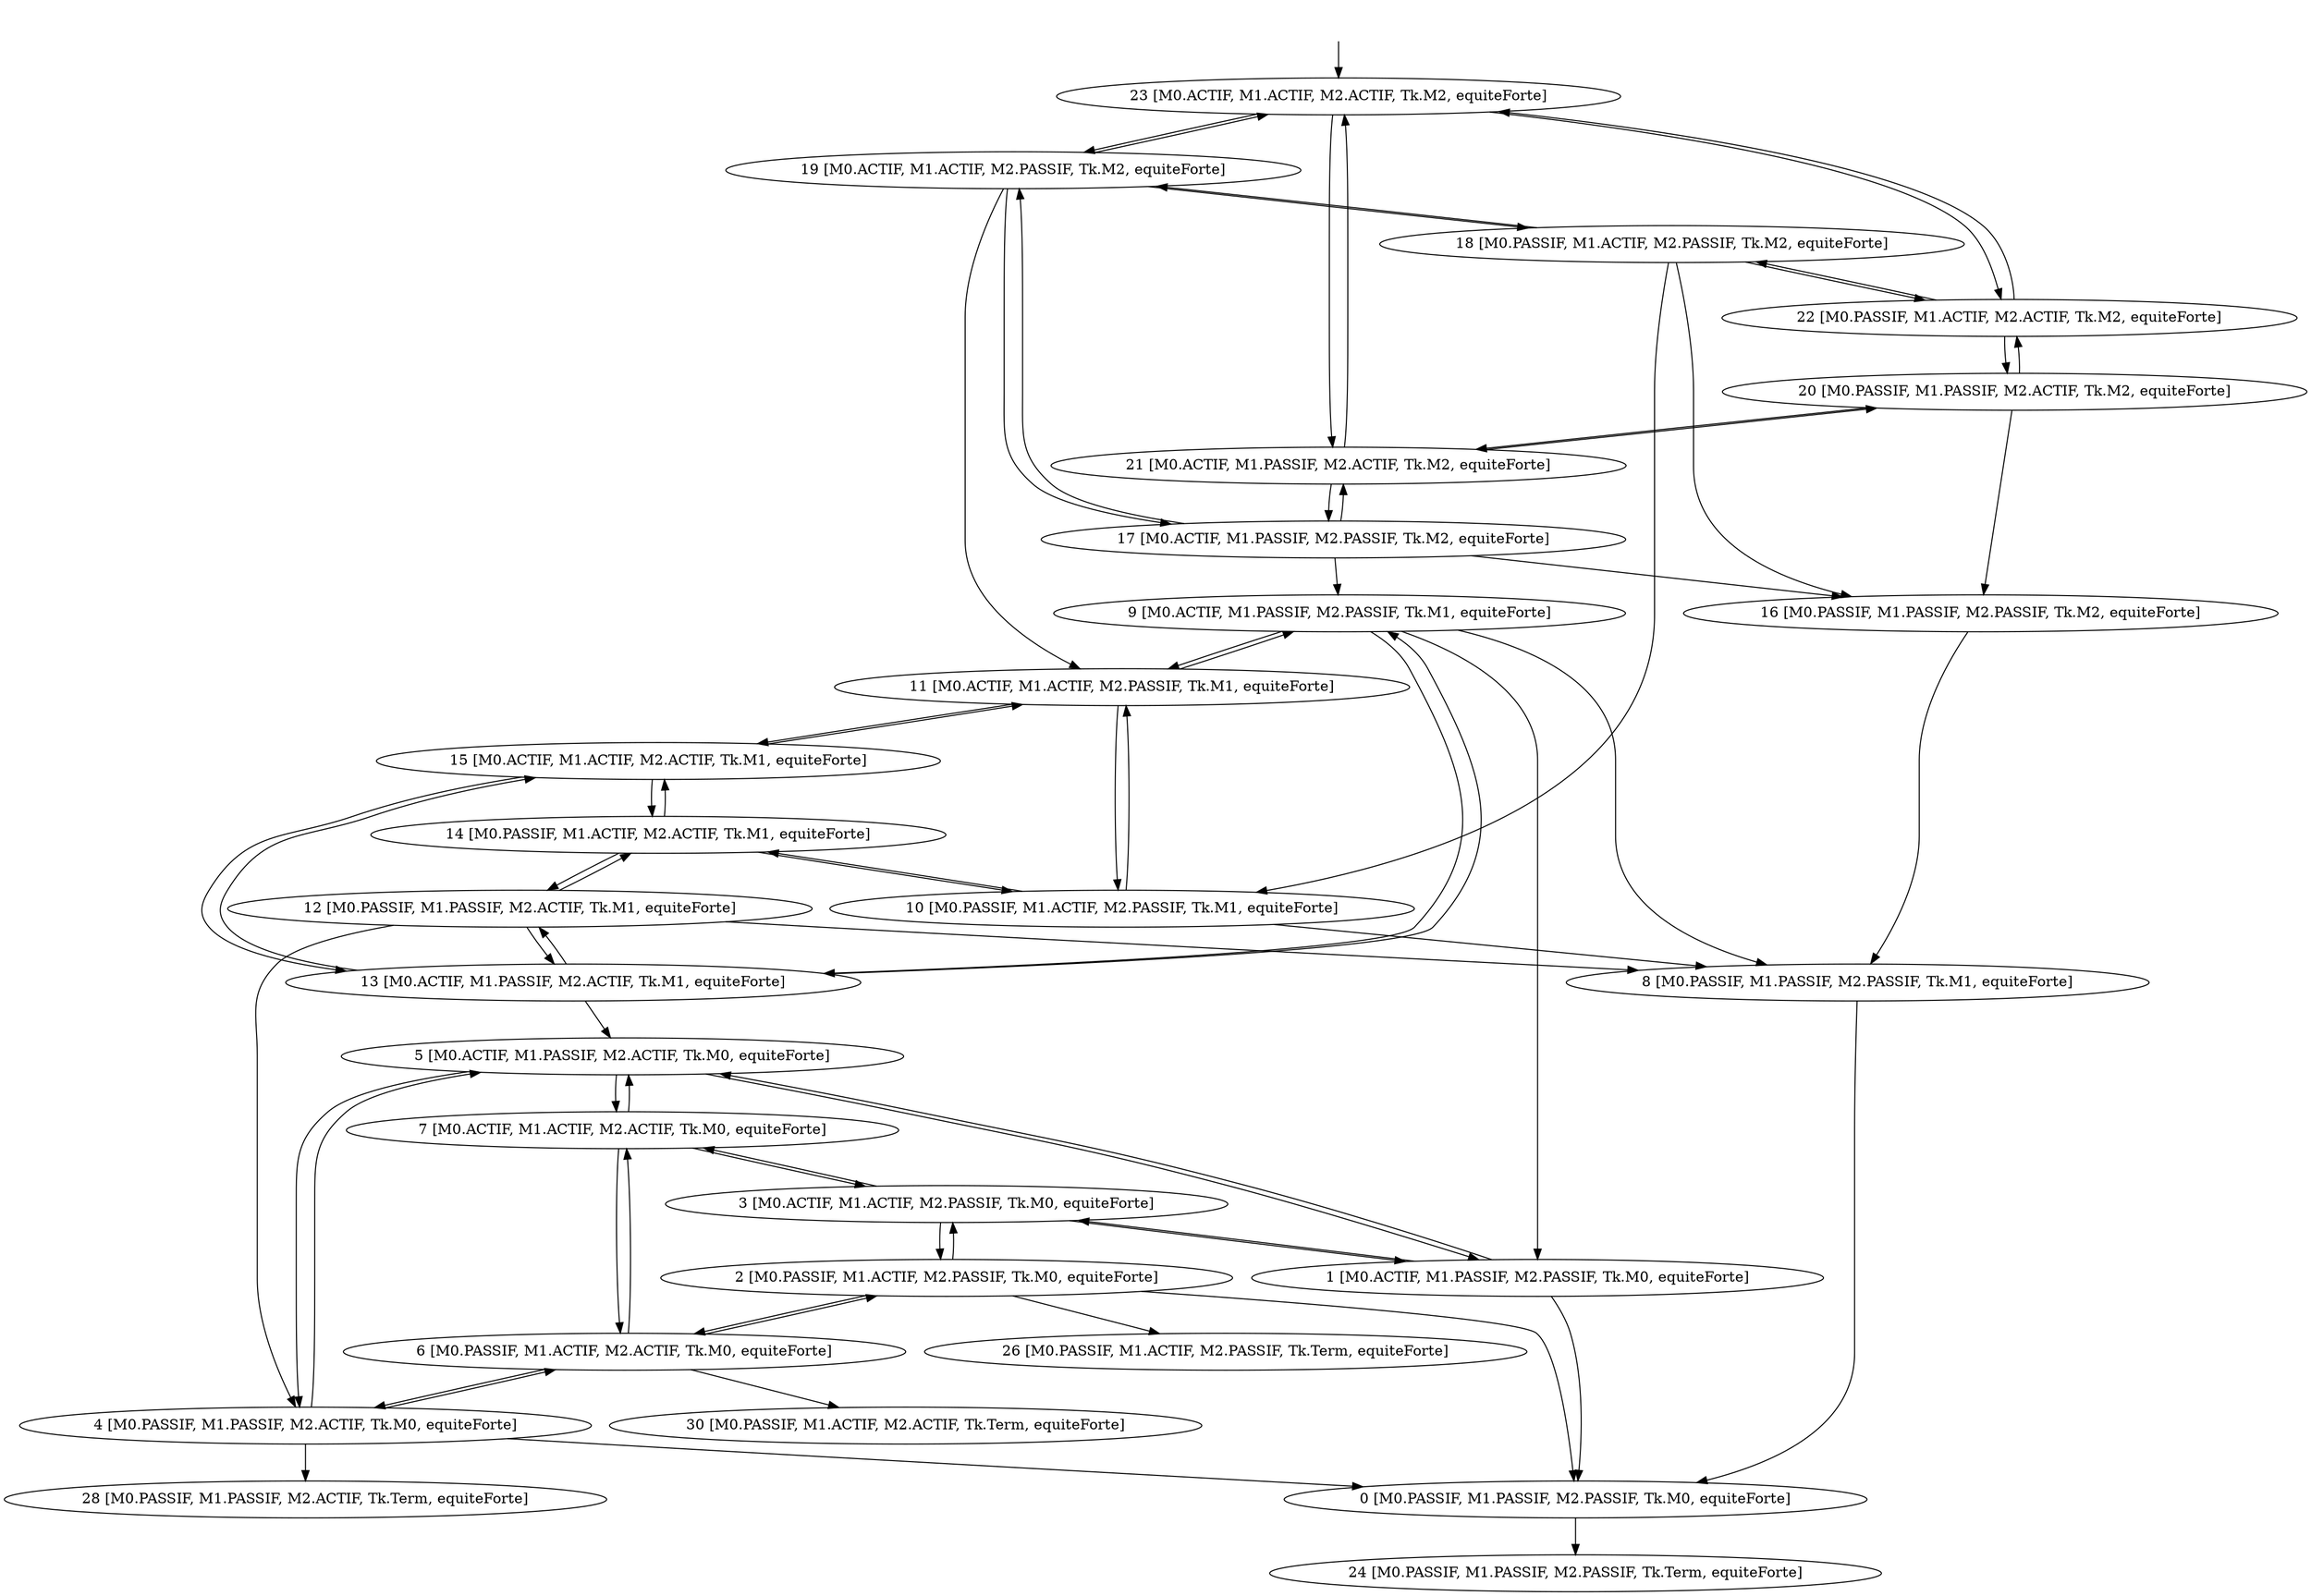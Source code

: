digraph system {
_23[label="", shape=none ];
_23->23;
7 [label= "7 [M0.ACTIF, M1.ACTIF, M2.ACTIF, Tk.M0, equiteForte]"];
15 [label= "15 [M0.ACTIF, M1.ACTIF, M2.ACTIF, Tk.M1, equiteForte]"];
23 [label= "23 [M0.ACTIF, M1.ACTIF, M2.ACTIF, Tk.M2, equiteForte]"];
3 [label= "3 [M0.ACTIF, M1.ACTIF, M2.PASSIF, Tk.M0, equiteForte]"];
11 [label= "11 [M0.ACTIF, M1.ACTIF, M2.PASSIF, Tk.M1, equiteForte]"];
19 [label= "19 [M0.ACTIF, M1.ACTIF, M2.PASSIF, Tk.M2, equiteForte]"];
5 [label= "5 [M0.ACTIF, M1.PASSIF, M2.ACTIF, Tk.M0, equiteForte]"];
13 [label= "13 [M0.ACTIF, M1.PASSIF, M2.ACTIF, Tk.M1, equiteForte]"];
21 [label= "21 [M0.ACTIF, M1.PASSIF, M2.ACTIF, Tk.M2, equiteForte]"];
1 [label= "1 [M0.ACTIF, M1.PASSIF, M2.PASSIF, Tk.M0, equiteForte]"];
9 [label= "9 [M0.ACTIF, M1.PASSIF, M2.PASSIF, Tk.M1, equiteForte]"];
17 [label= "17 [M0.ACTIF, M1.PASSIF, M2.PASSIF, Tk.M2, equiteForte]"];
6 [label= "6 [M0.PASSIF, M1.ACTIF, M2.ACTIF, Tk.M0, equiteForte]"];
14 [label= "14 [M0.PASSIF, M1.ACTIF, M2.ACTIF, Tk.M1, equiteForte]"];
22 [label= "22 [M0.PASSIF, M1.ACTIF, M2.ACTIF, Tk.M2, equiteForte]"];
30 [label= "30 [M0.PASSIF, M1.ACTIF, M2.ACTIF, Tk.Term, equiteForte]"];
2 [label= "2 [M0.PASSIF, M1.ACTIF, M2.PASSIF, Tk.M0, equiteForte]"];
10 [label= "10 [M0.PASSIF, M1.ACTIF, M2.PASSIF, Tk.M1, equiteForte]"];
18 [label= "18 [M0.PASSIF, M1.ACTIF, M2.PASSIF, Tk.M2, equiteForte]"];
26 [label= "26 [M0.PASSIF, M1.ACTIF, M2.PASSIF, Tk.Term, equiteForte]"];
4 [label= "4 [M0.PASSIF, M1.PASSIF, M2.ACTIF, Tk.M0, equiteForte]"];
12 [label= "12 [M0.PASSIF, M1.PASSIF, M2.ACTIF, Tk.M1, equiteForte]"];
20 [label= "20 [M0.PASSIF, M1.PASSIF, M2.ACTIF, Tk.M2, equiteForte]"];
28 [label= "28 [M0.PASSIF, M1.PASSIF, M2.ACTIF, Tk.Term, equiteForte]"];
0 [label= "0 [M0.PASSIF, M1.PASSIF, M2.PASSIF, Tk.M0, equiteForte]"];
8 [label= "8 [M0.PASSIF, M1.PASSIF, M2.PASSIF, Tk.M1, equiteForte]"];
16 [label= "16 [M0.PASSIF, M1.PASSIF, M2.PASSIF, Tk.M2, equiteForte]"];
24 [label= "24 [M0.PASSIF, M1.PASSIF, M2.PASSIF, Tk.Term, equiteForte]"];
15->11 [label= ""];
23->19 [label= ""];
7->3 [label= ""];
11->15 [label= ""];
19->23 [label= ""];
3->7 [label= ""];
19->11 [label= ""];
15->13 [label= ""];
23->21 [label= ""];
7->5 [label= ""];
11->9 [label= ""];
19->17 [label= ""];
3->1 [label= ""];
13->15 [label= ""];
21->23 [label= ""];
5->7 [label= ""];
9->11 [label= ""];
17->19 [label= ""];
1->3 [label= ""];
13->5 [label= ""];
13->9 [label= ""];
21->17 [label= ""];
5->1 [label= ""];
9->13 [label= ""];
17->21 [label= ""];
1->5 [label= ""];
9->1 [label= ""];
17->9 [label= ""];
15->14 [label= ""];
23->22 [label= ""];
7->6 [label= ""];
11->10 [label= ""];
19->18 [label= ""];
3->2 [label= ""];
13->12 [label= ""];
21->20 [label= ""];
5->4 [label= ""];
9->8 [label= ""];
17->16 [label= ""];
1->0 [label= ""];
14->15 [label= ""];
22->23 [label= ""];
6->7 [label= ""];
10->11 [label= ""];
18->19 [label= ""];
2->3 [label= ""];
12->13 [label= ""];
20->21 [label= ""];
4->5 [label= ""];
6->30 [label= ""];
14->10 [label= ""];
22->18 [label= ""];
6->2 [label= ""];
10->14 [label= ""];
18->22 [label= ""];
2->6 [label= ""];
18->10 [label= ""];
2->26 [label= ""];
14->12 [label= ""];
22->20 [label= ""];
6->4 [label= ""];
10->8 [label= ""];
18->16 [label= ""];
2->0 [label= ""];
12->14 [label= ""];
20->22 [label= ""];
4->6 [label= ""];
12->4 [label= ""];
4->28 [label= ""];
12->8 [label= ""];
20->16 [label= ""];
4->0 [label= ""];
8->0 [label= ""];
16->8 [label= ""];
0->24 [label= ""];
}
